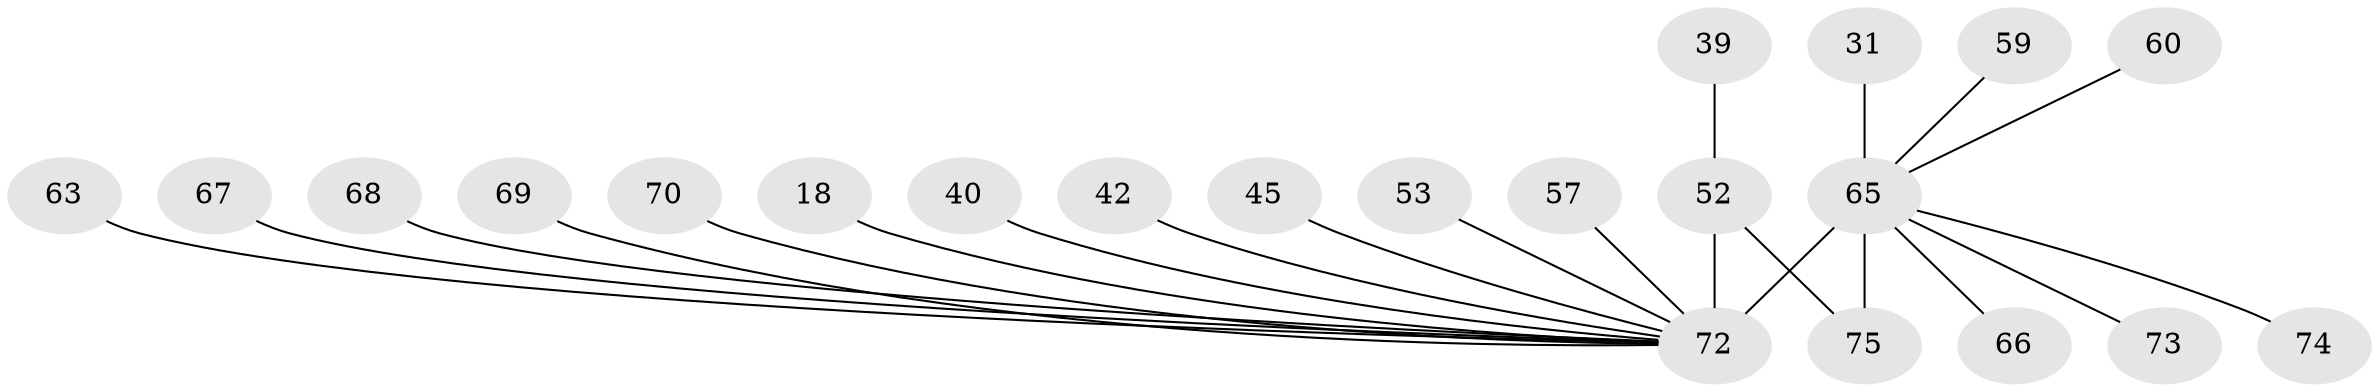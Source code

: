 // original degree distribution, {8: 0.02666666666666667, 9: 0.013333333333333334, 13: 0.013333333333333334, 21: 0.013333333333333334, 6: 0.013333333333333334, 1: 0.4266666666666667, 3: 0.18666666666666668, 4: 0.05333333333333334, 2: 0.2, 5: 0.02666666666666667, 10: 0.013333333333333334, 7: 0.013333333333333334}
// Generated by graph-tools (version 1.1) at 2025/51/03/04/25 21:51:14]
// undirected, 22 vertices, 22 edges
graph export_dot {
graph [start="1"]
  node [color=gray90,style=filled];
  18;
  31 [super="+13"];
  39;
  40;
  42;
  45;
  52 [super="+37"];
  53;
  57;
  59;
  60;
  63;
  65 [super="+49+55+58"];
  66;
  67;
  68 [super="+41"];
  69;
  70;
  72 [super="+17+34+2+38+51+71+30"];
  73 [super="+22+62"];
  74;
  75 [super="+46+50"];
  18 -- 72 [weight=3];
  31 -- 65 [weight=3];
  39 -- 52;
  40 -- 72;
  42 -- 72;
  45 -- 72;
  52 -- 75;
  52 -- 72 [weight=11];
  53 -- 72;
  57 -- 72;
  59 -- 65;
  60 -- 65;
  63 -- 72;
  65 -- 66;
  65 -- 72 [weight=11];
  65 -- 73;
  65 -- 74;
  65 -- 75 [weight=3];
  67 -- 72;
  68 -- 72;
  69 -- 72;
  70 -- 72;
}

